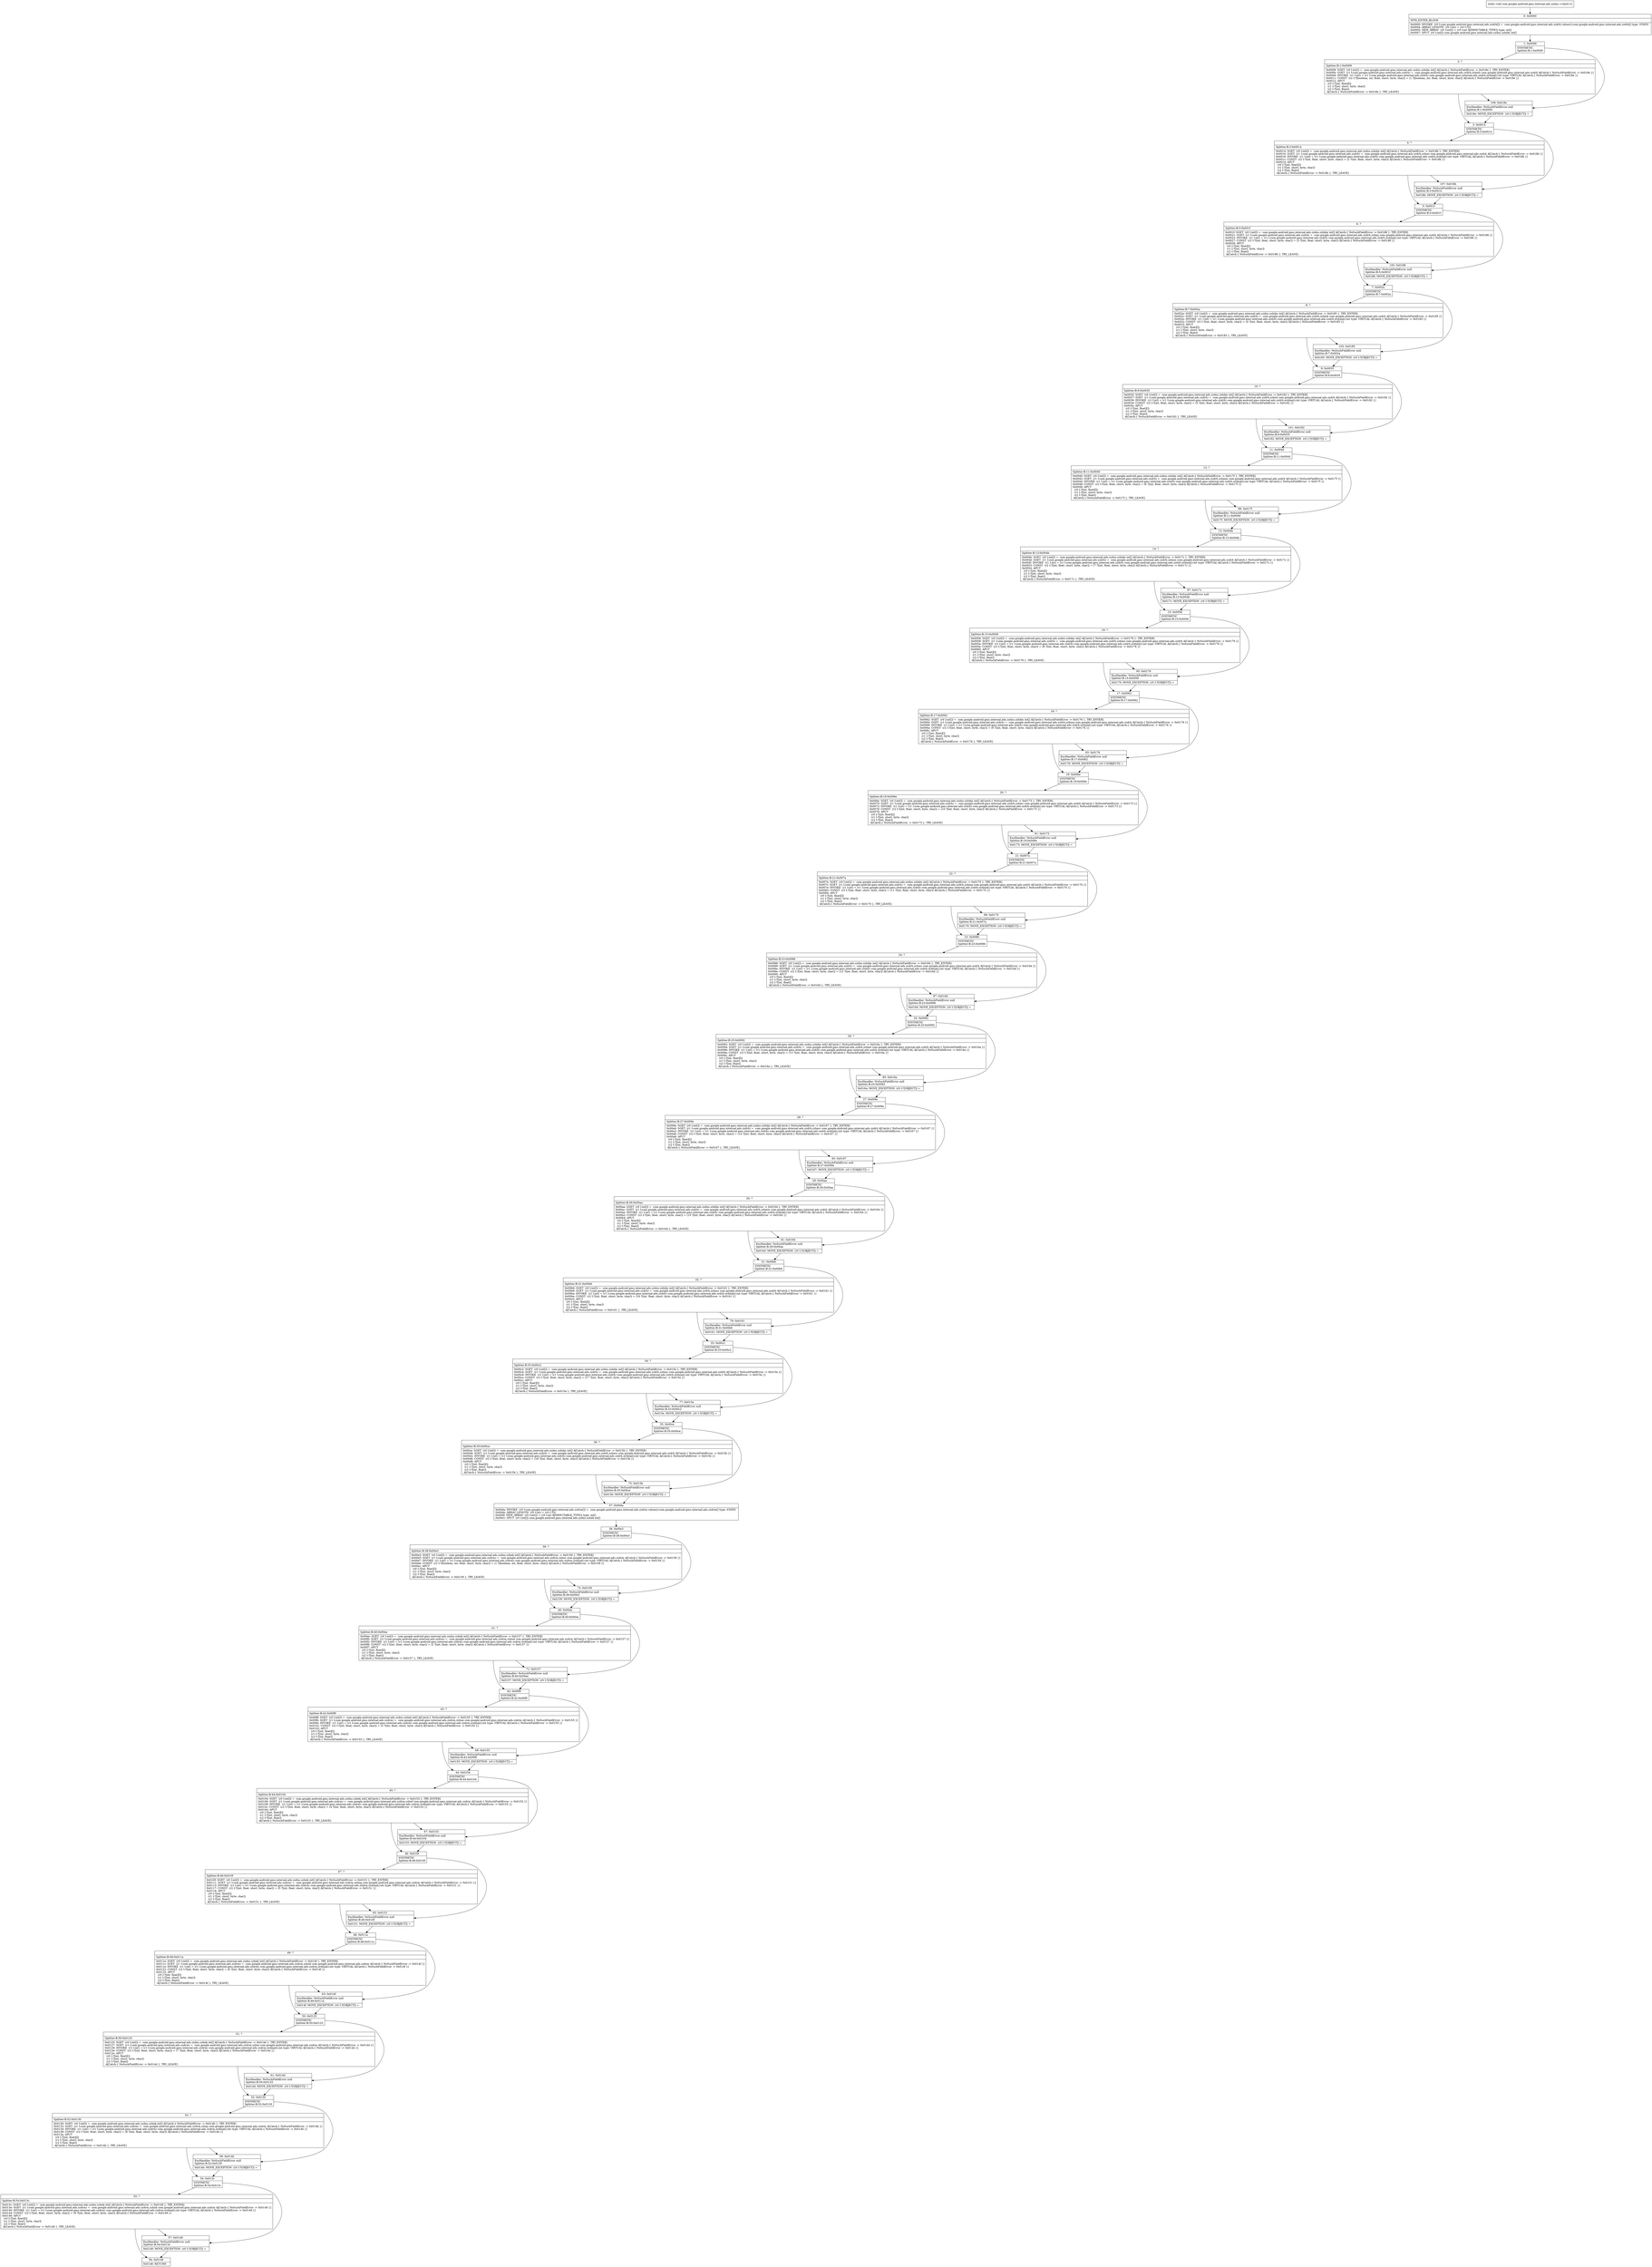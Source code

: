 digraph "CFG forcom.google.android.gms.internal.ads.zzdns.\<clinit\>()V" {
Node_0 [shape=record,label="{0\:\ 0x0000|MTH_ENTER_BLOCK\l|0x0000: INVOKE  (r0 I:com.google.android.gms.internal.ads.zzdrh[]) =  com.google.android.gms.internal.ads.zzdrh.values():com.google.android.gms.internal.ads.zzdrh[] type: STATIC \l0x0004: ARRAY_LENGTH  (r0 I:int) = (r0 I:?[]) \l0x0005: NEW_ARRAY  (r0 I:int[]) = (r0 I:int A[IMMUTABLE_TYPE]) type: int[] \l0x0007: SPUT  (r0 I:int[]) com.google.android.gms.internal.ads.zzdns.zzhdm int[] \l}"];
Node_1 [shape=record,label="{1\:\ 0x0009|SYNTHETIC\lSplitter:B:1:0x0009\l}"];
Node_2 [shape=record,label="{2\:\ ?|Splitter:B:1:0x0009\l|0x0009: SGET  (r0 I:int[]) =  com.google.android.gms.internal.ads.zzdns.zzhdm int[] A[Catch:\{ NoSuchFieldError \-\> 0x018e \}, TRY_ENTER]\l0x000b: SGET  (r1 I:com.google.android.gms.internal.ads.zzdrh) =  com.google.android.gms.internal.ads.zzdrh.zzhmh com.google.android.gms.internal.ads.zzdrh A[Catch:\{ NoSuchFieldError \-\> 0x018e \}]\l0x000d: INVOKE  (r1 I:int) = (r1 I:com.google.android.gms.internal.ads.zzdrh) com.google.android.gms.internal.ads.zzdrh.ordinal():int type: VIRTUAL A[Catch:\{ NoSuchFieldError \-\> 0x018e \}]\l0x0011: CONST  (r2 I:?[boolean, int, float, short, byte, char]) = (1 ?[boolean, int, float, short, byte, char]) A[Catch:\{ NoSuchFieldError \-\> 0x018e \}]\l0x0012: APUT  \l  (r0 I:?[int, float][])\l  (r1 I:?[int, short, byte, char])\l  (r2 I:?[int, float])\l A[Catch:\{ NoSuchFieldError \-\> 0x018e \}, TRY_LEAVE]\l}"];
Node_3 [shape=record,label="{3\:\ 0x0014|SYNTHETIC\lSplitter:B:3:0x0014\l}"];
Node_4 [shape=record,label="{4\:\ ?|Splitter:B:3:0x0014\l|0x0014: SGET  (r0 I:int[]) =  com.google.android.gms.internal.ads.zzdns.zzhdm int[] A[Catch:\{ NoSuchFieldError \-\> 0x018b \}, TRY_ENTER]\l0x0016: SGET  (r1 I:com.google.android.gms.internal.ads.zzdrh) =  com.google.android.gms.internal.ads.zzdrh.zzhmi com.google.android.gms.internal.ads.zzdrh A[Catch:\{ NoSuchFieldError \-\> 0x018b \}]\l0x0018: INVOKE  (r1 I:int) = (r1 I:com.google.android.gms.internal.ads.zzdrh) com.google.android.gms.internal.ads.zzdrh.ordinal():int type: VIRTUAL A[Catch:\{ NoSuchFieldError \-\> 0x018b \}]\l0x001c: CONST  (r2 I:?[int, float, short, byte, char]) = (2 ?[int, float, short, byte, char]) A[Catch:\{ NoSuchFieldError \-\> 0x018b \}]\l0x001d: APUT  \l  (r0 I:?[int, float][])\l  (r1 I:?[int, short, byte, char])\l  (r2 I:?[int, float])\l A[Catch:\{ NoSuchFieldError \-\> 0x018b \}, TRY_LEAVE]\l}"];
Node_5 [shape=record,label="{5\:\ 0x001f|SYNTHETIC\lSplitter:B:5:0x001f\l}"];
Node_6 [shape=record,label="{6\:\ ?|Splitter:B:5:0x001f\l|0x001f: SGET  (r0 I:int[]) =  com.google.android.gms.internal.ads.zzdns.zzhdm int[] A[Catch:\{ NoSuchFieldError \-\> 0x0188 \}, TRY_ENTER]\l0x0021: SGET  (r1 I:com.google.android.gms.internal.ads.zzdrh) =  com.google.android.gms.internal.ads.zzdrh.zzhmj com.google.android.gms.internal.ads.zzdrh A[Catch:\{ NoSuchFieldError \-\> 0x0188 \}]\l0x0023: INVOKE  (r1 I:int) = (r1 I:com.google.android.gms.internal.ads.zzdrh) com.google.android.gms.internal.ads.zzdrh.ordinal():int type: VIRTUAL A[Catch:\{ NoSuchFieldError \-\> 0x0188 \}]\l0x0027: CONST  (r2 I:?[int, float, short, byte, char]) = (3 ?[int, float, short, byte, char]) A[Catch:\{ NoSuchFieldError \-\> 0x0188 \}]\l0x0028: APUT  \l  (r0 I:?[int, float][])\l  (r1 I:?[int, short, byte, char])\l  (r2 I:?[int, float])\l A[Catch:\{ NoSuchFieldError \-\> 0x0188 \}, TRY_LEAVE]\l}"];
Node_7 [shape=record,label="{7\:\ 0x002a|SYNTHETIC\lSplitter:B:7:0x002a\l}"];
Node_8 [shape=record,label="{8\:\ ?|Splitter:B:7:0x002a\l|0x002a: SGET  (r0 I:int[]) =  com.google.android.gms.internal.ads.zzdns.zzhdm int[] A[Catch:\{ NoSuchFieldError \-\> 0x0185 \}, TRY_ENTER]\l0x002c: SGET  (r1 I:com.google.android.gms.internal.ads.zzdrh) =  com.google.android.gms.internal.ads.zzdrh.zzhmk com.google.android.gms.internal.ads.zzdrh A[Catch:\{ NoSuchFieldError \-\> 0x0185 \}]\l0x002e: INVOKE  (r1 I:int) = (r1 I:com.google.android.gms.internal.ads.zzdrh) com.google.android.gms.internal.ads.zzdrh.ordinal():int type: VIRTUAL A[Catch:\{ NoSuchFieldError \-\> 0x0185 \}]\l0x0032: CONST  (r2 I:?[int, float, short, byte, char]) = (4 ?[int, float, short, byte, char]) A[Catch:\{ NoSuchFieldError \-\> 0x0185 \}]\l0x0033: APUT  \l  (r0 I:?[int, float][])\l  (r1 I:?[int, short, byte, char])\l  (r2 I:?[int, float])\l A[Catch:\{ NoSuchFieldError \-\> 0x0185 \}, TRY_LEAVE]\l}"];
Node_9 [shape=record,label="{9\:\ 0x0035|SYNTHETIC\lSplitter:B:9:0x0035\l}"];
Node_10 [shape=record,label="{10\:\ ?|Splitter:B:9:0x0035\l|0x0035: SGET  (r0 I:int[]) =  com.google.android.gms.internal.ads.zzdns.zzhdm int[] A[Catch:\{ NoSuchFieldError \-\> 0x0182 \}, TRY_ENTER]\l0x0037: SGET  (r1 I:com.google.android.gms.internal.ads.zzdrh) =  com.google.android.gms.internal.ads.zzdrh.zzhml com.google.android.gms.internal.ads.zzdrh A[Catch:\{ NoSuchFieldError \-\> 0x0182 \}]\l0x0039: INVOKE  (r1 I:int) = (r1 I:com.google.android.gms.internal.ads.zzdrh) com.google.android.gms.internal.ads.zzdrh.ordinal():int type: VIRTUAL A[Catch:\{ NoSuchFieldError \-\> 0x0182 \}]\l0x003d: CONST  (r2 I:?[int, float, short, byte, char]) = (5 ?[int, float, short, byte, char]) A[Catch:\{ NoSuchFieldError \-\> 0x0182 \}]\l0x003e: APUT  \l  (r0 I:?[int, float][])\l  (r1 I:?[int, short, byte, char])\l  (r2 I:?[int, float])\l A[Catch:\{ NoSuchFieldError \-\> 0x0182 \}, TRY_LEAVE]\l}"];
Node_11 [shape=record,label="{11\:\ 0x0040|SYNTHETIC\lSplitter:B:11:0x0040\l}"];
Node_12 [shape=record,label="{12\:\ ?|Splitter:B:11:0x0040\l|0x0040: SGET  (r0 I:int[]) =  com.google.android.gms.internal.ads.zzdns.zzhdm int[] A[Catch:\{ NoSuchFieldError \-\> 0x017f \}, TRY_ENTER]\l0x0042: SGET  (r1 I:com.google.android.gms.internal.ads.zzdrh) =  com.google.android.gms.internal.ads.zzdrh.zzhmm com.google.android.gms.internal.ads.zzdrh A[Catch:\{ NoSuchFieldError \-\> 0x017f \}]\l0x0044: INVOKE  (r1 I:int) = (r1 I:com.google.android.gms.internal.ads.zzdrh) com.google.android.gms.internal.ads.zzdrh.ordinal():int type: VIRTUAL A[Catch:\{ NoSuchFieldError \-\> 0x017f \}]\l0x0048: CONST  (r2 I:?[int, float, short, byte, char]) = (6 ?[int, float, short, byte, char]) A[Catch:\{ NoSuchFieldError \-\> 0x017f \}]\l0x0049: APUT  \l  (r0 I:?[int, float][])\l  (r1 I:?[int, short, byte, char])\l  (r2 I:?[int, float])\l A[Catch:\{ NoSuchFieldError \-\> 0x017f \}, TRY_LEAVE]\l}"];
Node_13 [shape=record,label="{13\:\ 0x004b|SYNTHETIC\lSplitter:B:13:0x004b\l}"];
Node_14 [shape=record,label="{14\:\ ?|Splitter:B:13:0x004b\l|0x004b: SGET  (r0 I:int[]) =  com.google.android.gms.internal.ads.zzdns.zzhdm int[] A[Catch:\{ NoSuchFieldError \-\> 0x017c \}, TRY_ENTER]\l0x004d: SGET  (r1 I:com.google.android.gms.internal.ads.zzdrh) =  com.google.android.gms.internal.ads.zzdrh.zzhmn com.google.android.gms.internal.ads.zzdrh A[Catch:\{ NoSuchFieldError \-\> 0x017c \}]\l0x004f: INVOKE  (r1 I:int) = (r1 I:com.google.android.gms.internal.ads.zzdrh) com.google.android.gms.internal.ads.zzdrh.ordinal():int type: VIRTUAL A[Catch:\{ NoSuchFieldError \-\> 0x017c \}]\l0x0053: CONST  (r2 I:?[int, float, short, byte, char]) = (7 ?[int, float, short, byte, char]) A[Catch:\{ NoSuchFieldError \-\> 0x017c \}]\l0x0054: APUT  \l  (r0 I:?[int, float][])\l  (r1 I:?[int, short, byte, char])\l  (r2 I:?[int, float])\l A[Catch:\{ NoSuchFieldError \-\> 0x017c \}, TRY_LEAVE]\l}"];
Node_15 [shape=record,label="{15\:\ 0x0056|SYNTHETIC\lSplitter:B:15:0x0056\l}"];
Node_16 [shape=record,label="{16\:\ ?|Splitter:B:15:0x0056\l|0x0056: SGET  (r0 I:int[]) =  com.google.android.gms.internal.ads.zzdns.zzhdm int[] A[Catch:\{ NoSuchFieldError \-\> 0x0179 \}, TRY_ENTER]\l0x0058: SGET  (r1 I:com.google.android.gms.internal.ads.zzdrh) =  com.google.android.gms.internal.ads.zzdrh.zzhmo com.google.android.gms.internal.ads.zzdrh A[Catch:\{ NoSuchFieldError \-\> 0x0179 \}]\l0x005a: INVOKE  (r1 I:int) = (r1 I:com.google.android.gms.internal.ads.zzdrh) com.google.android.gms.internal.ads.zzdrh.ordinal():int type: VIRTUAL A[Catch:\{ NoSuchFieldError \-\> 0x0179 \}]\l0x005e: CONST  (r2 I:?[int, float, short, byte, char]) = (8 ?[int, float, short, byte, char]) A[Catch:\{ NoSuchFieldError \-\> 0x0179 \}]\l0x0060: APUT  \l  (r0 I:?[int, float][])\l  (r1 I:?[int, short, byte, char])\l  (r2 I:?[int, float])\l A[Catch:\{ NoSuchFieldError \-\> 0x0179 \}, TRY_LEAVE]\l}"];
Node_17 [shape=record,label="{17\:\ 0x0062|SYNTHETIC\lSplitter:B:17:0x0062\l}"];
Node_18 [shape=record,label="{18\:\ ?|Splitter:B:17:0x0062\l|0x0062: SGET  (r0 I:int[]) =  com.google.android.gms.internal.ads.zzdns.zzhdm int[] A[Catch:\{ NoSuchFieldError \-\> 0x0176 \}, TRY_ENTER]\l0x0064: SGET  (r1 I:com.google.android.gms.internal.ads.zzdrh) =  com.google.android.gms.internal.ads.zzdrh.zzhmq com.google.android.gms.internal.ads.zzdrh A[Catch:\{ NoSuchFieldError \-\> 0x0176 \}]\l0x0066: INVOKE  (r1 I:int) = (r1 I:com.google.android.gms.internal.ads.zzdrh) com.google.android.gms.internal.ads.zzdrh.ordinal():int type: VIRTUAL A[Catch:\{ NoSuchFieldError \-\> 0x0176 \}]\l0x006a: CONST  (r2 I:?[int, float, short, byte, char]) = (9 ?[int, float, short, byte, char]) A[Catch:\{ NoSuchFieldError \-\> 0x0176 \}]\l0x006c: APUT  \l  (r0 I:?[int, float][])\l  (r1 I:?[int, short, byte, char])\l  (r2 I:?[int, float])\l A[Catch:\{ NoSuchFieldError \-\> 0x0176 \}, TRY_LEAVE]\l}"];
Node_19 [shape=record,label="{19\:\ 0x006e|SYNTHETIC\lSplitter:B:19:0x006e\l}"];
Node_20 [shape=record,label="{20\:\ ?|Splitter:B:19:0x006e\l|0x006e: SGET  (r0 I:int[]) =  com.google.android.gms.internal.ads.zzdns.zzhdm int[] A[Catch:\{ NoSuchFieldError \-\> 0x0173 \}, TRY_ENTER]\l0x0070: SGET  (r1 I:com.google.android.gms.internal.ads.zzdrh) =  com.google.android.gms.internal.ads.zzdrh.zzhmr com.google.android.gms.internal.ads.zzdrh A[Catch:\{ NoSuchFieldError \-\> 0x0173 \}]\l0x0072: INVOKE  (r1 I:int) = (r1 I:com.google.android.gms.internal.ads.zzdrh) com.google.android.gms.internal.ads.zzdrh.ordinal():int type: VIRTUAL A[Catch:\{ NoSuchFieldError \-\> 0x0173 \}]\l0x0076: CONST  (r2 I:?[int, float, short, byte, char]) = (10 ?[int, float, short, byte, char]) A[Catch:\{ NoSuchFieldError \-\> 0x0173 \}]\l0x0078: APUT  \l  (r0 I:?[int, float][])\l  (r1 I:?[int, short, byte, char])\l  (r2 I:?[int, float])\l A[Catch:\{ NoSuchFieldError \-\> 0x0173 \}, TRY_LEAVE]\l}"];
Node_21 [shape=record,label="{21\:\ 0x007a|SYNTHETIC\lSplitter:B:21:0x007a\l}"];
Node_22 [shape=record,label="{22\:\ ?|Splitter:B:21:0x007a\l|0x007a: SGET  (r0 I:int[]) =  com.google.android.gms.internal.ads.zzdns.zzhdm int[] A[Catch:\{ NoSuchFieldError \-\> 0x0170 \}, TRY_ENTER]\l0x007c: SGET  (r1 I:com.google.android.gms.internal.ads.zzdrh) =  com.google.android.gms.internal.ads.zzdrh.zzhmp com.google.android.gms.internal.ads.zzdrh A[Catch:\{ NoSuchFieldError \-\> 0x0170 \}]\l0x007e: INVOKE  (r1 I:int) = (r1 I:com.google.android.gms.internal.ads.zzdrh) com.google.android.gms.internal.ads.zzdrh.ordinal():int type: VIRTUAL A[Catch:\{ NoSuchFieldError \-\> 0x0170 \}]\l0x0082: CONST  (r2 I:?[int, float, short, byte, char]) = (11 ?[int, float, short, byte, char]) A[Catch:\{ NoSuchFieldError \-\> 0x0170 \}]\l0x0084: APUT  \l  (r0 I:?[int, float][])\l  (r1 I:?[int, short, byte, char])\l  (r2 I:?[int, float])\l A[Catch:\{ NoSuchFieldError \-\> 0x0170 \}, TRY_LEAVE]\l}"];
Node_23 [shape=record,label="{23\:\ 0x0086|SYNTHETIC\lSplitter:B:23:0x0086\l}"];
Node_24 [shape=record,label="{24\:\ ?|Splitter:B:23:0x0086\l|0x0086: SGET  (r0 I:int[]) =  com.google.android.gms.internal.ads.zzdns.zzhdm int[] A[Catch:\{ NoSuchFieldError \-\> 0x016d \}, TRY_ENTER]\l0x0088: SGET  (r1 I:com.google.android.gms.internal.ads.zzdrh) =  com.google.android.gms.internal.ads.zzdrh.zzhms com.google.android.gms.internal.ads.zzdrh A[Catch:\{ NoSuchFieldError \-\> 0x016d \}]\l0x008a: INVOKE  (r1 I:int) = (r1 I:com.google.android.gms.internal.ads.zzdrh) com.google.android.gms.internal.ads.zzdrh.ordinal():int type: VIRTUAL A[Catch:\{ NoSuchFieldError \-\> 0x016d \}]\l0x008e: CONST  (r2 I:?[int, float, short, byte, char]) = (12 ?[int, float, short, byte, char]) A[Catch:\{ NoSuchFieldError \-\> 0x016d \}]\l0x0090: APUT  \l  (r0 I:?[int, float][])\l  (r1 I:?[int, short, byte, char])\l  (r2 I:?[int, float])\l A[Catch:\{ NoSuchFieldError \-\> 0x016d \}, TRY_LEAVE]\l}"];
Node_25 [shape=record,label="{25\:\ 0x0092|SYNTHETIC\lSplitter:B:25:0x0092\l}"];
Node_26 [shape=record,label="{26\:\ ?|Splitter:B:25:0x0092\l|0x0092: SGET  (r0 I:int[]) =  com.google.android.gms.internal.ads.zzdns.zzhdm int[] A[Catch:\{ NoSuchFieldError \-\> 0x016a \}, TRY_ENTER]\l0x0094: SGET  (r1 I:com.google.android.gms.internal.ads.zzdrh) =  com.google.android.gms.internal.ads.zzdrh.zzhmt com.google.android.gms.internal.ads.zzdrh A[Catch:\{ NoSuchFieldError \-\> 0x016a \}]\l0x0096: INVOKE  (r1 I:int) = (r1 I:com.google.android.gms.internal.ads.zzdrh) com.google.android.gms.internal.ads.zzdrh.ordinal():int type: VIRTUAL A[Catch:\{ NoSuchFieldError \-\> 0x016a \}]\l0x009a: CONST  (r2 I:?[int, float, short, byte, char]) = (13 ?[int, float, short, byte, char]) A[Catch:\{ NoSuchFieldError \-\> 0x016a \}]\l0x009c: APUT  \l  (r0 I:?[int, float][])\l  (r1 I:?[int, short, byte, char])\l  (r2 I:?[int, float])\l A[Catch:\{ NoSuchFieldError \-\> 0x016a \}, TRY_LEAVE]\l}"];
Node_27 [shape=record,label="{27\:\ 0x009e|SYNTHETIC\lSplitter:B:27:0x009e\l}"];
Node_28 [shape=record,label="{28\:\ ?|Splitter:B:27:0x009e\l|0x009e: SGET  (r0 I:int[]) =  com.google.android.gms.internal.ads.zzdns.zzhdm int[] A[Catch:\{ NoSuchFieldError \-\> 0x0167 \}, TRY_ENTER]\l0x00a0: SGET  (r1 I:com.google.android.gms.internal.ads.zzdrh) =  com.google.android.gms.internal.ads.zzdrh.zzhmv com.google.android.gms.internal.ads.zzdrh A[Catch:\{ NoSuchFieldError \-\> 0x0167 \}]\l0x00a2: INVOKE  (r1 I:int) = (r1 I:com.google.android.gms.internal.ads.zzdrh) com.google.android.gms.internal.ads.zzdrh.ordinal():int type: VIRTUAL A[Catch:\{ NoSuchFieldError \-\> 0x0167 \}]\l0x00a6: CONST  (r2 I:?[int, float, short, byte, char]) = (14 ?[int, float, short, byte, char]) A[Catch:\{ NoSuchFieldError \-\> 0x0167 \}]\l0x00a8: APUT  \l  (r0 I:?[int, float][])\l  (r1 I:?[int, short, byte, char])\l  (r2 I:?[int, float])\l A[Catch:\{ NoSuchFieldError \-\> 0x0167 \}, TRY_LEAVE]\l}"];
Node_29 [shape=record,label="{29\:\ 0x00aa|SYNTHETIC\lSplitter:B:29:0x00aa\l}"];
Node_30 [shape=record,label="{30\:\ ?|Splitter:B:29:0x00aa\l|0x00aa: SGET  (r0 I:int[]) =  com.google.android.gms.internal.ads.zzdns.zzhdm int[] A[Catch:\{ NoSuchFieldError \-\> 0x0164 \}, TRY_ENTER]\l0x00ac: SGET  (r1 I:com.google.android.gms.internal.ads.zzdrh) =  com.google.android.gms.internal.ads.zzdrh.zzhmw com.google.android.gms.internal.ads.zzdrh A[Catch:\{ NoSuchFieldError \-\> 0x0164 \}]\l0x00ae: INVOKE  (r1 I:int) = (r1 I:com.google.android.gms.internal.ads.zzdrh) com.google.android.gms.internal.ads.zzdrh.ordinal():int type: VIRTUAL A[Catch:\{ NoSuchFieldError \-\> 0x0164 \}]\l0x00b2: CONST  (r2 I:?[int, float, short, byte, char]) = (15 ?[int, float, short, byte, char]) A[Catch:\{ NoSuchFieldError \-\> 0x0164 \}]\l0x00b4: APUT  \l  (r0 I:?[int, float][])\l  (r1 I:?[int, short, byte, char])\l  (r2 I:?[int, float])\l A[Catch:\{ NoSuchFieldError \-\> 0x0164 \}, TRY_LEAVE]\l}"];
Node_31 [shape=record,label="{31\:\ 0x00b6|SYNTHETIC\lSplitter:B:31:0x00b6\l}"];
Node_32 [shape=record,label="{32\:\ ?|Splitter:B:31:0x00b6\l|0x00b6: SGET  (r0 I:int[]) =  com.google.android.gms.internal.ads.zzdns.zzhdm int[] A[Catch:\{ NoSuchFieldError \-\> 0x0161 \}, TRY_ENTER]\l0x00b8: SGET  (r1 I:com.google.android.gms.internal.ads.zzdrh) =  com.google.android.gms.internal.ads.zzdrh.zzhmx com.google.android.gms.internal.ads.zzdrh A[Catch:\{ NoSuchFieldError \-\> 0x0161 \}]\l0x00ba: INVOKE  (r1 I:int) = (r1 I:com.google.android.gms.internal.ads.zzdrh) com.google.android.gms.internal.ads.zzdrh.ordinal():int type: VIRTUAL A[Catch:\{ NoSuchFieldError \-\> 0x0161 \}]\l0x00be: CONST  (r2 I:?[int, float, short, byte, char]) = (16 ?[int, float, short, byte, char]) A[Catch:\{ NoSuchFieldError \-\> 0x0161 \}]\l0x00c0: APUT  \l  (r0 I:?[int, float][])\l  (r1 I:?[int, short, byte, char])\l  (r2 I:?[int, float])\l A[Catch:\{ NoSuchFieldError \-\> 0x0161 \}, TRY_LEAVE]\l}"];
Node_33 [shape=record,label="{33\:\ 0x00c2|SYNTHETIC\lSplitter:B:33:0x00c2\l}"];
Node_34 [shape=record,label="{34\:\ ?|Splitter:B:33:0x00c2\l|0x00c2: SGET  (r0 I:int[]) =  com.google.android.gms.internal.ads.zzdns.zzhdm int[] A[Catch:\{ NoSuchFieldError \-\> 0x015e \}, TRY_ENTER]\l0x00c4: SGET  (r1 I:com.google.android.gms.internal.ads.zzdrh) =  com.google.android.gms.internal.ads.zzdrh.zzhmy com.google.android.gms.internal.ads.zzdrh A[Catch:\{ NoSuchFieldError \-\> 0x015e \}]\l0x00c6: INVOKE  (r1 I:int) = (r1 I:com.google.android.gms.internal.ads.zzdrh) com.google.android.gms.internal.ads.zzdrh.ordinal():int type: VIRTUAL A[Catch:\{ NoSuchFieldError \-\> 0x015e \}]\l0x00ca: CONST  (r2 I:?[int, float, short, byte, char]) = (17 ?[int, float, short, byte, char]) A[Catch:\{ NoSuchFieldError \-\> 0x015e \}]\l0x00cc: APUT  \l  (r0 I:?[int, float][])\l  (r1 I:?[int, short, byte, char])\l  (r2 I:?[int, float])\l A[Catch:\{ NoSuchFieldError \-\> 0x015e \}, TRY_LEAVE]\l}"];
Node_35 [shape=record,label="{35\:\ 0x00ce|SYNTHETIC\lSplitter:B:35:0x00ce\l}"];
Node_36 [shape=record,label="{36\:\ ?|Splitter:B:35:0x00ce\l|0x00ce: SGET  (r0 I:int[]) =  com.google.android.gms.internal.ads.zzdns.zzhdm int[] A[Catch:\{ NoSuchFieldError \-\> 0x015b \}, TRY_ENTER]\l0x00d0: SGET  (r1 I:com.google.android.gms.internal.ads.zzdrh) =  com.google.android.gms.internal.ads.zzdrh.zzhmu com.google.android.gms.internal.ads.zzdrh A[Catch:\{ NoSuchFieldError \-\> 0x015b \}]\l0x00d2: INVOKE  (r1 I:int) = (r1 I:com.google.android.gms.internal.ads.zzdrh) com.google.android.gms.internal.ads.zzdrh.ordinal():int type: VIRTUAL A[Catch:\{ NoSuchFieldError \-\> 0x015b \}]\l0x00d6: CONST  (r2 I:?[int, float, short, byte, char]) = (18 ?[int, float, short, byte, char]) A[Catch:\{ NoSuchFieldError \-\> 0x015b \}]\l0x00d8: APUT  \l  (r0 I:?[int, float][])\l  (r1 I:?[int, short, byte, char])\l  (r2 I:?[int, float])\l A[Catch:\{ NoSuchFieldError \-\> 0x015b \}, TRY_LEAVE]\l}"];
Node_37 [shape=record,label="{37\:\ 0x00da|0x00da: INVOKE  (r0 I:com.google.android.gms.internal.ads.zzdrm[]) =  com.google.android.gms.internal.ads.zzdrm.values():com.google.android.gms.internal.ads.zzdrm[] type: STATIC \l0x00de: ARRAY_LENGTH  (r0 I:int) = (r0 I:?[]) \l0x00df: NEW_ARRAY  (r0 I:int[]) = (r0 I:int A[IMMUTABLE_TYPE]) type: int[] \l0x00e1: SPUT  (r0 I:int[]) com.google.android.gms.internal.ads.zzdns.zzhek int[] \l}"];
Node_38 [shape=record,label="{38\:\ 0x00e3|SYNTHETIC\lSplitter:B:38:0x00e3\l}"];
Node_39 [shape=record,label="{39\:\ ?|Splitter:B:38:0x00e3\l|0x00e3: SGET  (r0 I:int[]) =  com.google.android.gms.internal.ads.zzdns.zzhek int[] A[Catch:\{ NoSuchFieldError \-\> 0x0159 \}, TRY_ENTER]\l0x00e5: SGET  (r1 I:com.google.android.gms.internal.ads.zzdrm) =  com.google.android.gms.internal.ads.zzdrm.zzhnc com.google.android.gms.internal.ads.zzdrm A[Catch:\{ NoSuchFieldError \-\> 0x0159 \}]\l0x00e7: INVOKE  (r1 I:int) = (r1 I:com.google.android.gms.internal.ads.zzdrm) com.google.android.gms.internal.ads.zzdrm.ordinal():int type: VIRTUAL A[Catch:\{ NoSuchFieldError \-\> 0x0159 \}]\l0x00eb: CONST  (r2 I:?[boolean, int, float, short, byte, char]) = (1 ?[boolean, int, float, short, byte, char]) A[Catch:\{ NoSuchFieldError \-\> 0x0159 \}]\l0x00ec: APUT  \l  (r0 I:?[int, float][])\l  (r1 I:?[int, short, byte, char])\l  (r2 I:?[int, float])\l A[Catch:\{ NoSuchFieldError \-\> 0x0159 \}, TRY_LEAVE]\l}"];
Node_40 [shape=record,label="{40\:\ 0x00ee|SYNTHETIC\lSplitter:B:40:0x00ee\l}"];
Node_41 [shape=record,label="{41\:\ ?|Splitter:B:40:0x00ee\l|0x00ee: SGET  (r0 I:int[]) =  com.google.android.gms.internal.ads.zzdns.zzhek int[] A[Catch:\{ NoSuchFieldError \-\> 0x0157 \}, TRY_ENTER]\l0x00f0: SGET  (r1 I:com.google.android.gms.internal.ads.zzdrm) =  com.google.android.gms.internal.ads.zzdrm.zzhnd com.google.android.gms.internal.ads.zzdrm A[Catch:\{ NoSuchFieldError \-\> 0x0157 \}]\l0x00f2: INVOKE  (r1 I:int) = (r1 I:com.google.android.gms.internal.ads.zzdrm) com.google.android.gms.internal.ads.zzdrm.ordinal():int type: VIRTUAL A[Catch:\{ NoSuchFieldError \-\> 0x0157 \}]\l0x00f6: CONST  (r2 I:?[int, float, short, byte, char]) = (2 ?[int, float, short, byte, char]) A[Catch:\{ NoSuchFieldError \-\> 0x0157 \}]\l0x00f7: APUT  \l  (r0 I:?[int, float][])\l  (r1 I:?[int, short, byte, char])\l  (r2 I:?[int, float])\l A[Catch:\{ NoSuchFieldError \-\> 0x0157 \}, TRY_LEAVE]\l}"];
Node_42 [shape=record,label="{42\:\ 0x00f9|SYNTHETIC\lSplitter:B:42:0x00f9\l}"];
Node_43 [shape=record,label="{43\:\ ?|Splitter:B:42:0x00f9\l|0x00f9: SGET  (r0 I:int[]) =  com.google.android.gms.internal.ads.zzdns.zzhek int[] A[Catch:\{ NoSuchFieldError \-\> 0x0155 \}, TRY_ENTER]\l0x00fb: SGET  (r1 I:com.google.android.gms.internal.ads.zzdrm) =  com.google.android.gms.internal.ads.zzdrm.zzhne com.google.android.gms.internal.ads.zzdrm A[Catch:\{ NoSuchFieldError \-\> 0x0155 \}]\l0x00fd: INVOKE  (r1 I:int) = (r1 I:com.google.android.gms.internal.ads.zzdrm) com.google.android.gms.internal.ads.zzdrm.ordinal():int type: VIRTUAL A[Catch:\{ NoSuchFieldError \-\> 0x0155 \}]\l0x0101: CONST  (r2 I:?[int, float, short, byte, char]) = (3 ?[int, float, short, byte, char]) A[Catch:\{ NoSuchFieldError \-\> 0x0155 \}]\l0x0102: APUT  \l  (r0 I:?[int, float][])\l  (r1 I:?[int, short, byte, char])\l  (r2 I:?[int, float])\l A[Catch:\{ NoSuchFieldError \-\> 0x0155 \}, TRY_LEAVE]\l}"];
Node_44 [shape=record,label="{44\:\ 0x0104|SYNTHETIC\lSplitter:B:44:0x0104\l}"];
Node_45 [shape=record,label="{45\:\ ?|Splitter:B:44:0x0104\l|0x0104: SGET  (r0 I:int[]) =  com.google.android.gms.internal.ads.zzdns.zzhek int[] A[Catch:\{ NoSuchFieldError \-\> 0x0153 \}, TRY_ENTER]\l0x0106: SGET  (r1 I:com.google.android.gms.internal.ads.zzdrm) =  com.google.android.gms.internal.ads.zzdrm.zzhnf com.google.android.gms.internal.ads.zzdrm A[Catch:\{ NoSuchFieldError \-\> 0x0153 \}]\l0x0108: INVOKE  (r1 I:int) = (r1 I:com.google.android.gms.internal.ads.zzdrm) com.google.android.gms.internal.ads.zzdrm.ordinal():int type: VIRTUAL A[Catch:\{ NoSuchFieldError \-\> 0x0153 \}]\l0x010c: CONST  (r2 I:?[int, float, short, byte, char]) = (4 ?[int, float, short, byte, char]) A[Catch:\{ NoSuchFieldError \-\> 0x0153 \}]\l0x010d: APUT  \l  (r0 I:?[int, float][])\l  (r1 I:?[int, short, byte, char])\l  (r2 I:?[int, float])\l A[Catch:\{ NoSuchFieldError \-\> 0x0153 \}, TRY_LEAVE]\l}"];
Node_46 [shape=record,label="{46\:\ 0x010f|SYNTHETIC\lSplitter:B:46:0x010f\l}"];
Node_47 [shape=record,label="{47\:\ ?|Splitter:B:46:0x010f\l|0x010f: SGET  (r0 I:int[]) =  com.google.android.gms.internal.ads.zzdns.zzhek int[] A[Catch:\{ NoSuchFieldError \-\> 0x0151 \}, TRY_ENTER]\l0x0111: SGET  (r1 I:com.google.android.gms.internal.ads.zzdrm) =  com.google.android.gms.internal.ads.zzdrm.zzhng com.google.android.gms.internal.ads.zzdrm A[Catch:\{ NoSuchFieldError \-\> 0x0151 \}]\l0x0113: INVOKE  (r1 I:int) = (r1 I:com.google.android.gms.internal.ads.zzdrm) com.google.android.gms.internal.ads.zzdrm.ordinal():int type: VIRTUAL A[Catch:\{ NoSuchFieldError \-\> 0x0151 \}]\l0x0117: CONST  (r2 I:?[int, float, short, byte, char]) = (5 ?[int, float, short, byte, char]) A[Catch:\{ NoSuchFieldError \-\> 0x0151 \}]\l0x0118: APUT  \l  (r0 I:?[int, float][])\l  (r1 I:?[int, short, byte, char])\l  (r2 I:?[int, float])\l A[Catch:\{ NoSuchFieldError \-\> 0x0151 \}, TRY_LEAVE]\l}"];
Node_48 [shape=record,label="{48\:\ 0x011a|SYNTHETIC\lSplitter:B:48:0x011a\l}"];
Node_49 [shape=record,label="{49\:\ ?|Splitter:B:48:0x011a\l|0x011a: SGET  (r0 I:int[]) =  com.google.android.gms.internal.ads.zzdns.zzhek int[] A[Catch:\{ NoSuchFieldError \-\> 0x014f \}, TRY_ENTER]\l0x011c: SGET  (r1 I:com.google.android.gms.internal.ads.zzdrm) =  com.google.android.gms.internal.ads.zzdrm.zzhnh com.google.android.gms.internal.ads.zzdrm A[Catch:\{ NoSuchFieldError \-\> 0x014f \}]\l0x011e: INVOKE  (r1 I:int) = (r1 I:com.google.android.gms.internal.ads.zzdrm) com.google.android.gms.internal.ads.zzdrm.ordinal():int type: VIRTUAL A[Catch:\{ NoSuchFieldError \-\> 0x014f \}]\l0x0122: CONST  (r2 I:?[int, float, short, byte, char]) = (6 ?[int, float, short, byte, char]) A[Catch:\{ NoSuchFieldError \-\> 0x014f \}]\l0x0123: APUT  \l  (r0 I:?[int, float][])\l  (r1 I:?[int, short, byte, char])\l  (r2 I:?[int, float])\l A[Catch:\{ NoSuchFieldError \-\> 0x014f \}, TRY_LEAVE]\l}"];
Node_50 [shape=record,label="{50\:\ 0x0125|SYNTHETIC\lSplitter:B:50:0x0125\l}"];
Node_51 [shape=record,label="{51\:\ ?|Splitter:B:50:0x0125\l|0x0125: SGET  (r0 I:int[]) =  com.google.android.gms.internal.ads.zzdns.zzhek int[] A[Catch:\{ NoSuchFieldError \-\> 0x014d \}, TRY_ENTER]\l0x0127: SGET  (r1 I:com.google.android.gms.internal.ads.zzdrm) =  com.google.android.gms.internal.ads.zzdrm.zzhni com.google.android.gms.internal.ads.zzdrm A[Catch:\{ NoSuchFieldError \-\> 0x014d \}]\l0x0129: INVOKE  (r1 I:int) = (r1 I:com.google.android.gms.internal.ads.zzdrm) com.google.android.gms.internal.ads.zzdrm.ordinal():int type: VIRTUAL A[Catch:\{ NoSuchFieldError \-\> 0x014d \}]\l0x012d: CONST  (r2 I:?[int, float, short, byte, char]) = (7 ?[int, float, short, byte, char]) A[Catch:\{ NoSuchFieldError \-\> 0x014d \}]\l0x012e: APUT  \l  (r0 I:?[int, float][])\l  (r1 I:?[int, short, byte, char])\l  (r2 I:?[int, float])\l A[Catch:\{ NoSuchFieldError \-\> 0x014d \}, TRY_LEAVE]\l}"];
Node_52 [shape=record,label="{52\:\ 0x0130|SYNTHETIC\lSplitter:B:52:0x0130\l}"];
Node_53 [shape=record,label="{53\:\ ?|Splitter:B:52:0x0130\l|0x0130: SGET  (r0 I:int[]) =  com.google.android.gms.internal.ads.zzdns.zzhek int[] A[Catch:\{ NoSuchFieldError \-\> 0x014b \}, TRY_ENTER]\l0x0132: SGET  (r1 I:com.google.android.gms.internal.ads.zzdrm) =  com.google.android.gms.internal.ads.zzdrm.zzhnj com.google.android.gms.internal.ads.zzdrm A[Catch:\{ NoSuchFieldError \-\> 0x014b \}]\l0x0134: INVOKE  (r1 I:int) = (r1 I:com.google.android.gms.internal.ads.zzdrm) com.google.android.gms.internal.ads.zzdrm.ordinal():int type: VIRTUAL A[Catch:\{ NoSuchFieldError \-\> 0x014b \}]\l0x0138: CONST  (r2 I:?[int, float, short, byte, char]) = (8 ?[int, float, short, byte, char]) A[Catch:\{ NoSuchFieldError \-\> 0x014b \}]\l0x013a: APUT  \l  (r0 I:?[int, float][])\l  (r1 I:?[int, short, byte, char])\l  (r2 I:?[int, float])\l A[Catch:\{ NoSuchFieldError \-\> 0x014b \}, TRY_LEAVE]\l}"];
Node_54 [shape=record,label="{54\:\ 0x013c|SYNTHETIC\lSplitter:B:54:0x013c\l}"];
Node_55 [shape=record,label="{55\:\ ?|Splitter:B:54:0x013c\l|0x013c: SGET  (r0 I:int[]) =  com.google.android.gms.internal.ads.zzdns.zzhek int[] A[Catch:\{ NoSuchFieldError \-\> 0x0149 \}, TRY_ENTER]\l0x013e: SGET  (r1 I:com.google.android.gms.internal.ads.zzdrm) =  com.google.android.gms.internal.ads.zzdrm.zzhnk com.google.android.gms.internal.ads.zzdrm A[Catch:\{ NoSuchFieldError \-\> 0x0149 \}]\l0x0140: INVOKE  (r1 I:int) = (r1 I:com.google.android.gms.internal.ads.zzdrm) com.google.android.gms.internal.ads.zzdrm.ordinal():int type: VIRTUAL A[Catch:\{ NoSuchFieldError \-\> 0x0149 \}]\l0x0144: CONST  (r2 I:?[int, float, short, byte, char]) = (9 ?[int, float, short, byte, char]) A[Catch:\{ NoSuchFieldError \-\> 0x0149 \}]\l0x0146: APUT  \l  (r0 I:?[int, float][])\l  (r1 I:?[int, short, byte, char])\l  (r2 I:?[int, float])\l A[Catch:\{ NoSuchFieldError \-\> 0x0149 \}, TRY_LEAVE]\l}"];
Node_56 [shape=record,label="{56\:\ 0x0148|0x0148: RETURN   \l}"];
Node_57 [shape=record,label="{57\:\ 0x0149|ExcHandler: NoSuchFieldError null\lSplitter:B:54:0x013c\l|0x0149: MOVE_EXCEPTION  (r0 I:?[OBJECT]) =  \l}"];
Node_59 [shape=record,label="{59\:\ 0x014b|ExcHandler: NoSuchFieldError null\lSplitter:B:52:0x0130\l|0x014b: MOVE_EXCEPTION  (r0 I:?[OBJECT]) =  \l}"];
Node_61 [shape=record,label="{61\:\ 0x014d|ExcHandler: NoSuchFieldError null\lSplitter:B:50:0x0125\l|0x014d: MOVE_EXCEPTION  (r0 I:?[OBJECT]) =  \l}"];
Node_63 [shape=record,label="{63\:\ 0x014f|ExcHandler: NoSuchFieldError null\lSplitter:B:48:0x011a\l|0x014f: MOVE_EXCEPTION  (r0 I:?[OBJECT]) =  \l}"];
Node_65 [shape=record,label="{65\:\ 0x0151|ExcHandler: NoSuchFieldError null\lSplitter:B:46:0x010f\l|0x0151: MOVE_EXCEPTION  (r0 I:?[OBJECT]) =  \l}"];
Node_67 [shape=record,label="{67\:\ 0x0153|ExcHandler: NoSuchFieldError null\lSplitter:B:44:0x0104\l|0x0153: MOVE_EXCEPTION  (r0 I:?[OBJECT]) =  \l}"];
Node_69 [shape=record,label="{69\:\ 0x0155|ExcHandler: NoSuchFieldError null\lSplitter:B:42:0x00f9\l|0x0155: MOVE_EXCEPTION  (r0 I:?[OBJECT]) =  \l}"];
Node_71 [shape=record,label="{71\:\ 0x0157|ExcHandler: NoSuchFieldError null\lSplitter:B:40:0x00ee\l|0x0157: MOVE_EXCEPTION  (r0 I:?[OBJECT]) =  \l}"];
Node_73 [shape=record,label="{73\:\ 0x0159|ExcHandler: NoSuchFieldError null\lSplitter:B:38:0x00e3\l|0x0159: MOVE_EXCEPTION  (r0 I:?[OBJECT]) =  \l}"];
Node_75 [shape=record,label="{75\:\ 0x015b|ExcHandler: NoSuchFieldError null\lSplitter:B:35:0x00ce\l|0x015b: MOVE_EXCEPTION  (r0 I:?[OBJECT]) =  \l}"];
Node_77 [shape=record,label="{77\:\ 0x015e|ExcHandler: NoSuchFieldError null\lSplitter:B:33:0x00c2\l|0x015e: MOVE_EXCEPTION  (r0 I:?[OBJECT]) =  \l}"];
Node_79 [shape=record,label="{79\:\ 0x0161|ExcHandler: NoSuchFieldError null\lSplitter:B:31:0x00b6\l|0x0161: MOVE_EXCEPTION  (r0 I:?[OBJECT]) =  \l}"];
Node_81 [shape=record,label="{81\:\ 0x0164|ExcHandler: NoSuchFieldError null\lSplitter:B:29:0x00aa\l|0x0164: MOVE_EXCEPTION  (r0 I:?[OBJECT]) =  \l}"];
Node_83 [shape=record,label="{83\:\ 0x0167|ExcHandler: NoSuchFieldError null\lSplitter:B:27:0x009e\l|0x0167: MOVE_EXCEPTION  (r0 I:?[OBJECT]) =  \l}"];
Node_85 [shape=record,label="{85\:\ 0x016a|ExcHandler: NoSuchFieldError null\lSplitter:B:25:0x0092\l|0x016a: MOVE_EXCEPTION  (r0 I:?[OBJECT]) =  \l}"];
Node_87 [shape=record,label="{87\:\ 0x016d|ExcHandler: NoSuchFieldError null\lSplitter:B:23:0x0086\l|0x016d: MOVE_EXCEPTION  (r0 I:?[OBJECT]) =  \l}"];
Node_89 [shape=record,label="{89\:\ 0x0170|ExcHandler: NoSuchFieldError null\lSplitter:B:21:0x007a\l|0x0170: MOVE_EXCEPTION  (r0 I:?[OBJECT]) =  \l}"];
Node_91 [shape=record,label="{91\:\ 0x0173|ExcHandler: NoSuchFieldError null\lSplitter:B:19:0x006e\l|0x0173: MOVE_EXCEPTION  (r0 I:?[OBJECT]) =  \l}"];
Node_93 [shape=record,label="{93\:\ 0x0176|ExcHandler: NoSuchFieldError null\lSplitter:B:17:0x0062\l|0x0176: MOVE_EXCEPTION  (r0 I:?[OBJECT]) =  \l}"];
Node_95 [shape=record,label="{95\:\ 0x0179|ExcHandler: NoSuchFieldError null\lSplitter:B:15:0x0056\l|0x0179: MOVE_EXCEPTION  (r0 I:?[OBJECT]) =  \l}"];
Node_97 [shape=record,label="{97\:\ 0x017c|ExcHandler: NoSuchFieldError null\lSplitter:B:13:0x004b\l|0x017c: MOVE_EXCEPTION  (r0 I:?[OBJECT]) =  \l}"];
Node_99 [shape=record,label="{99\:\ 0x017f|ExcHandler: NoSuchFieldError null\lSplitter:B:11:0x0040\l|0x017f: MOVE_EXCEPTION  (r0 I:?[OBJECT]) =  \l}"];
Node_101 [shape=record,label="{101\:\ 0x0182|ExcHandler: NoSuchFieldError null\lSplitter:B:9:0x0035\l|0x0182: MOVE_EXCEPTION  (r0 I:?[OBJECT]) =  \l}"];
Node_103 [shape=record,label="{103\:\ 0x0185|ExcHandler: NoSuchFieldError null\lSplitter:B:7:0x002a\l|0x0185: MOVE_EXCEPTION  (r0 I:?[OBJECT]) =  \l}"];
Node_105 [shape=record,label="{105\:\ 0x0188|ExcHandler: NoSuchFieldError null\lSplitter:B:5:0x001f\l|0x0188: MOVE_EXCEPTION  (r0 I:?[OBJECT]) =  \l}"];
Node_107 [shape=record,label="{107\:\ 0x018b|ExcHandler: NoSuchFieldError null\lSplitter:B:3:0x0014\l|0x018b: MOVE_EXCEPTION  (r0 I:?[OBJECT]) =  \l}"];
Node_109 [shape=record,label="{109\:\ 0x018e|ExcHandler: NoSuchFieldError null\lSplitter:B:1:0x0009\l|0x018e: MOVE_EXCEPTION  (r0 I:?[OBJECT]) =  \l}"];
MethodNode[shape=record,label="{static void com.google.android.gms.internal.ads.zzdns.\<clinit\>() }"];
MethodNode -> Node_0;
Node_0 -> Node_1;
Node_1 -> Node_2;
Node_1 -> Node_109;
Node_2 -> Node_3;
Node_2 -> Node_109;
Node_3 -> Node_4;
Node_3 -> Node_107;
Node_4 -> Node_5;
Node_4 -> Node_107;
Node_5 -> Node_6;
Node_5 -> Node_105;
Node_6 -> Node_7;
Node_6 -> Node_105;
Node_7 -> Node_8;
Node_7 -> Node_103;
Node_8 -> Node_9;
Node_8 -> Node_103;
Node_9 -> Node_10;
Node_9 -> Node_101;
Node_10 -> Node_11;
Node_10 -> Node_101;
Node_11 -> Node_12;
Node_11 -> Node_99;
Node_12 -> Node_13;
Node_12 -> Node_99;
Node_13 -> Node_14;
Node_13 -> Node_97;
Node_14 -> Node_15;
Node_14 -> Node_97;
Node_15 -> Node_16;
Node_15 -> Node_95;
Node_16 -> Node_17;
Node_16 -> Node_95;
Node_17 -> Node_18;
Node_17 -> Node_93;
Node_18 -> Node_19;
Node_18 -> Node_93;
Node_19 -> Node_20;
Node_19 -> Node_91;
Node_20 -> Node_21;
Node_20 -> Node_91;
Node_21 -> Node_22;
Node_21 -> Node_89;
Node_22 -> Node_23;
Node_22 -> Node_89;
Node_23 -> Node_24;
Node_23 -> Node_87;
Node_24 -> Node_25;
Node_24 -> Node_87;
Node_25 -> Node_26;
Node_25 -> Node_85;
Node_26 -> Node_27;
Node_26 -> Node_85;
Node_27 -> Node_28;
Node_27 -> Node_83;
Node_28 -> Node_29;
Node_28 -> Node_83;
Node_29 -> Node_30;
Node_29 -> Node_81;
Node_30 -> Node_31;
Node_30 -> Node_81;
Node_31 -> Node_32;
Node_31 -> Node_79;
Node_32 -> Node_33;
Node_32 -> Node_79;
Node_33 -> Node_34;
Node_33 -> Node_77;
Node_34 -> Node_35;
Node_34 -> Node_77;
Node_35 -> Node_36;
Node_35 -> Node_75;
Node_36 -> Node_37;
Node_36 -> Node_75;
Node_37 -> Node_38;
Node_38 -> Node_39;
Node_38 -> Node_73;
Node_39 -> Node_40;
Node_39 -> Node_73;
Node_40 -> Node_41;
Node_40 -> Node_71;
Node_41 -> Node_42;
Node_41 -> Node_71;
Node_42 -> Node_43;
Node_42 -> Node_69;
Node_43 -> Node_44;
Node_43 -> Node_69;
Node_44 -> Node_45;
Node_44 -> Node_67;
Node_45 -> Node_46;
Node_45 -> Node_67;
Node_46 -> Node_47;
Node_46 -> Node_65;
Node_47 -> Node_48;
Node_47 -> Node_65;
Node_48 -> Node_49;
Node_48 -> Node_63;
Node_49 -> Node_50;
Node_49 -> Node_63;
Node_50 -> Node_51;
Node_50 -> Node_61;
Node_51 -> Node_52;
Node_51 -> Node_61;
Node_52 -> Node_53;
Node_52 -> Node_59;
Node_53 -> Node_54;
Node_53 -> Node_59;
Node_54 -> Node_55;
Node_54 -> Node_57;
Node_55 -> Node_56;
Node_55 -> Node_57;
Node_57 -> Node_56;
Node_59 -> Node_54;
Node_61 -> Node_52;
Node_63 -> Node_50;
Node_65 -> Node_48;
Node_67 -> Node_46;
Node_69 -> Node_44;
Node_71 -> Node_42;
Node_73 -> Node_40;
Node_75 -> Node_37;
Node_77 -> Node_35;
Node_79 -> Node_33;
Node_81 -> Node_31;
Node_83 -> Node_29;
Node_85 -> Node_27;
Node_87 -> Node_25;
Node_89 -> Node_23;
Node_91 -> Node_21;
Node_93 -> Node_19;
Node_95 -> Node_17;
Node_97 -> Node_15;
Node_99 -> Node_13;
Node_101 -> Node_11;
Node_103 -> Node_9;
Node_105 -> Node_7;
Node_107 -> Node_5;
Node_109 -> Node_3;
}

